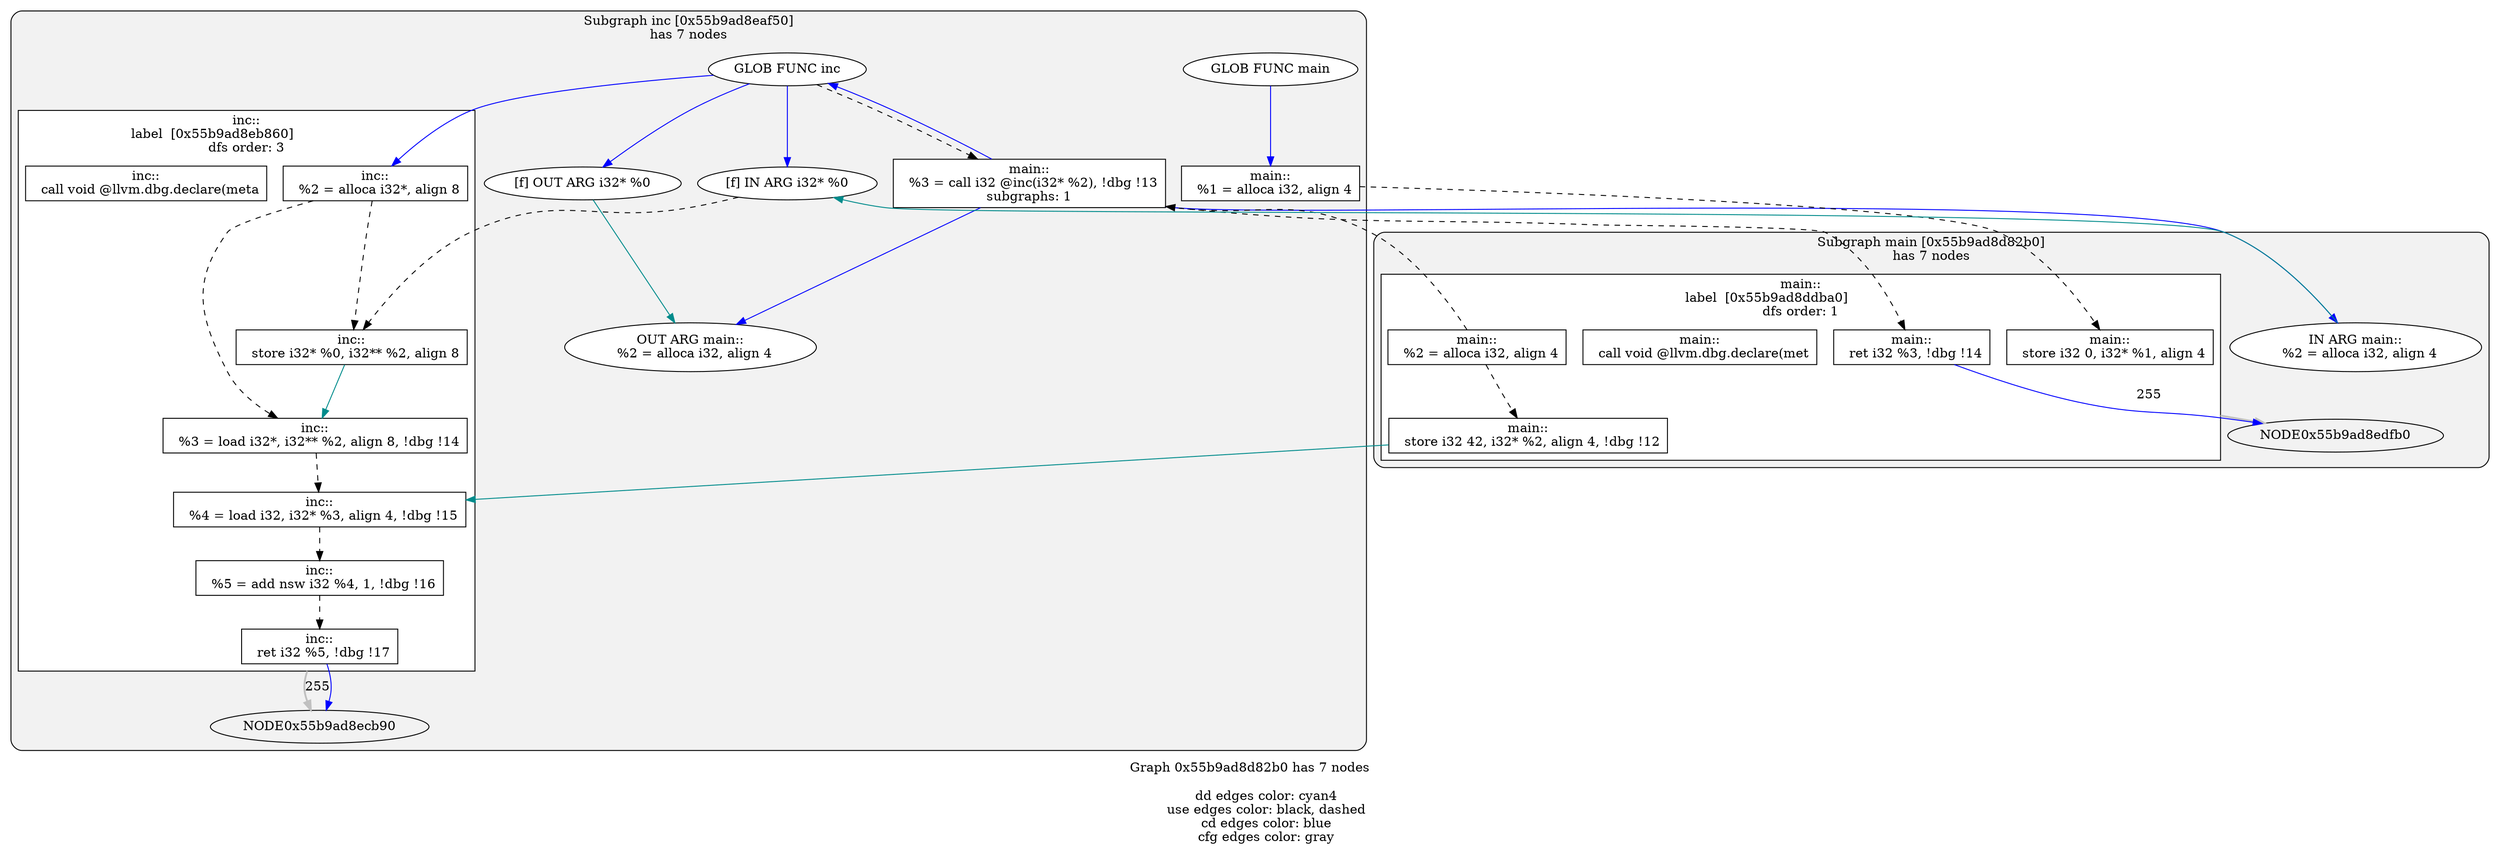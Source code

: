 digraph "DependenceGraph" {
	compound=true label="Graph 0x55b9ad8d82b0 has 7 nodes\n
	dd edges color: cyan4
	use edges color: black, dashed
	cd edges color: blue
	cfg edges color: gray"

	/* subgraph 0x55b9ad8eaf50 nodes */
	subgraph cluster_0x55b9ad8eaf50 {
		style="filled, rounded" fillcolor=gray95
		label="Subgraph inc [0x55b9ad8eaf50]\nhas 7 nodes
"
		NODE0x55b9ad8eb380 [label="[f] IN ARG i32* %0" style=filled fillcolor=white]
		/* -- node 0x55b9ad8e0e30
		 * ------------------------------------------- */
		/* DD edges */
		/* USE edges */
		NODE0x55b9ad8eb380 -> NODE0x55b9ad8ebcd0 [color="black" rank=max style="dashed"]
		/* CD edges */
		/* ID edges */
		NODE0x55b9ad8eb580 [label="[f] OUT ARG i32* %0" style=filled fillcolor=white]
		/* -- node 0x55b9ad8e0e30
		 * ------------------------------------------- */
		/* DD edges */
		NODE0x55b9ad8eb580 -> NODE0x55b9ad8ed870 [color="cyan4" rank=max]
		/* USE edges */
		/* CD edges */
		/* ID edges */
		/* Basic Block inc::
label  [0x55b9ad8eb860] */
		subgraph cluster_bb_0x55b9ad8eb860 {
			style=filled fillcolor=white
			label="inc::
label  [0x55b9ad8eb860]		\ndfs order: 3"
			NODE0x55b9ad8eba70 [shape=rect label="0x55b9ad8dc140"]
			NODE0x55b9ad8ebcd0 [shape=rect label="0x55b9ad8e19f0"]
			NODE0x55b9ad8ebf30 [shape=rect label="0x55b9ad8d3d50"]
			NODE0x55b9ad8ec1c0 [shape=rect label="0x55b9ad8dc1b0"]
			NODE0x55b9ad8ec420 [shape=rect label="0x55b9ad8dc250"]
			NODE0x55b9ad8ec680 [shape=rect label="0x55b9ad8e1b70"]
			NODE0x55b9ad8ec8e0 [shape=rect label="0x55b9ad8dc2c0"]
		} /* cluster_bb_0x55b9ad8eb860 */

	NODE0x55b9ad8ec8e0 -> NODE0x55b9ad8ecb90 [penwidth=2 label="255"  ltail=cluster_bb_0x55b9ad8eb860  lhead=cluster_bb_0x55b9ad8ecd90  color="gray"]
		NODE0x55b9ad8ebf30 [label="inc::
  call void @llvm.dbg.declare(meta" labelURL="pargs.c:1:14" style=filled fillcolor=white]
		/* -- node 0x55b9ad8d3d50
		 * ------------------------------------------- */
		/* DD edges */
		/* USE edges */
		/* CD edges */
		/* ID edges */
		NODE0x55b9ad8eba70 [label="inc::
  %2 = alloca i32*, align 8" style=filled fillcolor=white]
		/* -- node 0x55b9ad8dc140
		 * ------------------------------------------- */
		/* DD edges */
		/* USE edges */
		NODE0x55b9ad8eba70 -> NODE0x55b9ad8ebcd0 [color="black" rank=max style="dashed"]
		NODE0x55b9ad8eba70 -> NODE0x55b9ad8ec1c0 [color="black" rank=max style="dashed"]
		/* CD edges */
		/* ID edges */
		NODE0x55b9ad8ec1c0 [label="inc::
  %3 = load i32*, i32** %2, align 8, !dbg !14" labelURL="pargs.c:3:13" style=filled fillcolor=white]
		/* -- node 0x55b9ad8dc1b0
		 * ------------------------------------------- */
		/* DD edges */
		/* USE edges */
		NODE0x55b9ad8ec1c0 -> NODE0x55b9ad8ec420 [color="black" rank=max style="dashed"]
		/* CD edges */
		/* ID edges */
		NODE0x55b9ad8ec420 [label="inc::
  %4 = load i32, i32* %3, align 4, !dbg !15" labelURL="pargs.c:3:12" style=filled fillcolor=white]
		/* -- node 0x55b9ad8dc250
		 * ------------------------------------------- */
		/* DD edges */
		/* USE edges */
		NODE0x55b9ad8ec420 -> NODE0x55b9ad8ec680 [color="black" rank=max style="dashed"]
		/* CD edges */
		/* ID edges */
		NODE0x55b9ad8ec8e0 [label="inc::
  ret i32 %5, !dbg !17" labelURL="pargs.c:3:5" style=filled fillcolor=white]
		/* -- node 0x55b9ad8dc2c0
		 * ------------------------------------------- */
		/* DD edges */
		/* USE edges */
		/* CD edges */
		NODE0x55b9ad8ec8e0 -> NODE0x55b9ad8ecb90 [color="blue"]
		/* ID edges */
		NODE0x55b9ad8ebcd0 [label="inc::
  store i32* %0, i32** %2, align 8" style=filled fillcolor=white]
		/* -- node 0x55b9ad8e19f0
		 * ------------------------------------------- */
		/* DD edges */
		NODE0x55b9ad8ebcd0 -> NODE0x55b9ad8ec1c0 [color="cyan4" rank=max]
		/* USE edges */
		/* CD edges */
		/* ID edges */
		NODE0x55b9ad8ec680 [label="inc::
  %5 = add nsw i32 %4, 1, !dbg !16" labelURL="pargs.c:3:14" style=filled fillcolor=white]
		/* -- node 0x55b9ad8e1b70
		 * ------------------------------------------- */
		/* DD edges */
		/* USE edges */
		NODE0x55b9ad8ec680 -> NODE0x55b9ad8ec8e0 [color="black" rank=max style="dashed"]
		/* CD edges */
		/* ID edges */
		NODE0x55b9ad8eb0f0 [label="GLOB FUNC inc" style=filled fillcolor=white]
		/* -- node 0x55b9ad8aa6f8
		 * ------------------------------------------- */
		/* DD edges */
		/* USE edges */
		NODE0x55b9ad8eb0f0 -> NODE0x55b9ad8eacb0 [color="black" rank=max style="dashed"]
		/* CD edges */
		NODE0x55b9ad8eb0f0 -> NODE0x55b9ad8eb380 [color="blue"]
		NODE0x55b9ad8eb0f0 -> NODE0x55b9ad8eb580 [color="blue"]
		NODE0x55b9ad8eb0f0 -> NODE0x55b9ad8eba70 [color="blue"]
		/* ID edges */
		NODE0x55b9ad8e9e90 [label="GLOB FUNC main" style=filled fillcolor=white]
		/* -- node 0x55b9ad8aa938
		 * ------------------------------------------- */
		/* DD edges */
		/* USE edges */
		/* CD edges */
		NODE0x55b9ad8e9e90 -> NODE0x55b9ad8ea0d0 [color="blue"]
		/* ID edges */
	}
	/* subgraph 0x55b9ad8d82b0 nodes */
	subgraph cluster_0x55b9ad8d82b0 {
		style="filled, rounded" fillcolor=gray95
		label="Subgraph main [0x55b9ad8d82b0]\nhas 7 nodes
"
		/* Basic Block main::
label  [0x55b9ad8ddba0] */
		subgraph cluster_bb_0x55b9ad8ddba0 {
			style=filled fillcolor=white
			label="main::
label  [0x55b9ad8ddba0]		\ndfs order: 1"
			NODE0x55b9ad8ea0d0 [shape=rect label="0x55b9ad8dc330"]
			NODE0x55b9ad8ea330 [shape=rect label="0x55b9ad8e2b60"]
			NODE0x55b9ad8ea590 [shape=rect label="0x55b9ad8e2bf0"]
			NODE0x55b9ad8ea7f0 [shape=rect label="0x55b9ad8878f0"]
			NODE0x55b9ad8eaa50 [shape=rect label="0x55b9ad8e2ce0"]
			NODE0x55b9ad8eacb0 [shape=rect label="0x55b9ad8e2d70"]
			NODE0x55b9ad8edd00 [shape=rect label="0x55b9ad8e2e20"]
		} /* cluster_bb_0x55b9ad8ddba0 */

	NODE0x55b9ad8edd00 -> NODE0x55b9ad8edfb0 [penwidth=2 label="255"  ltail=cluster_bb_0x55b9ad8ddba0  lhead=cluster_bb_0x55b9ad8ee1b0  color="gray"]
		NODE0x55b9ad8ea7f0 [label="main::
  call void @llvm.dbg.declare(met" labelURL="pargs.c:8:9" style=filled fillcolor=white]
		/* -- node 0x55b9ad8878f0
		 * ------------------------------------------- */
		/* DD edges */
		/* USE edges */
		/* CD edges */
		/* ID edges */
		NODE0x55b9ad8ea0d0 [label="main::
  %1 = alloca i32, align 4" style=filled fillcolor=white]
		/* -- node 0x55b9ad8dc330
		 * ------------------------------------------- */
		/* DD edges */
		/* USE edges */
		NODE0x55b9ad8ea0d0 -> NODE0x55b9ad8ea590 [color="black" rank=max style="dashed"]
		/* CD edges */
		/* ID edges */
		NODE0x55b9ad8ea330 [label="main::
  %2 = alloca i32, align 4" style=filled fillcolor=white]
		/* -- node 0x55b9ad8e2b60
		 * ------------------------------------------- */
		/* DD edges */
		/* USE edges */
		NODE0x55b9ad8ea330 -> NODE0x55b9ad8eaa50 [color="black" rank=max style="dashed"]
		NODE0x55b9ad8ea330 -> NODE0x55b9ad8eacb0 [color="black" rank=max style="dashed"]
		/* CD edges */
		/* ID edges */
		NODE0x55b9ad8ea590 [label="main::
  store i32 0, i32* %1, align 4" style=filled fillcolor=white]
		/* -- node 0x55b9ad8e2bf0
		 * ------------------------------------------- */
		/* DD edges */
		/* USE edges */
		/* CD edges */
		/* ID edges */
		NODE0x55b9ad8eaa50 [label="main::
  store i32 42, i32* %2, align 4, !dbg !12" labelURL="pargs.c:8:9" style=filled fillcolor=white]
		/* -- node 0x55b9ad8e2ce0
		 * ------------------------------------------- */
		/* DD edges */
		NODE0x55b9ad8eaa50 -> NODE0x55b9ad8ec420 [color="cyan4" rank=max]
		/* USE edges */
		/* CD edges */
		/* ID edges */
		NODE0x55b9ad8eacb0 [label="main::
  %3 = call i32 @inc(i32* %2), !dbg !13\nsubgraphs: 1" labelURL="pargs.c:10:12" style=filled fillcolor=white]
		NODE0x55b9ad8ed670 [label="IN ARG main::
  %2 = alloca i32, align 4" style=filled fillcolor=white]
		/* -- node 0x55b9ad8e2b60
		 * ------------------------------------------- */
		/* DD edges */
		NODE0x55b9ad8ed670 -> NODE0x55b9ad8eb380 [color="cyan4" rank=max]
		/* USE edges */
		/* CD edges */
		/* ID edges */
		NODE0x55b9ad8ed870 [label="OUT ARG main::
  %2 = alloca i32, align 4" style=filled fillcolor=white]
		/* -- node 0x55b9ad8e2b60
		 * ------------------------------------------- */
		/* DD edges */
		/* USE edges */
		/* CD edges */
		/* ID edges */
		/* -- node 0x55b9ad8e2d70
		 * ------------------------------------------- */
		/* DD edges */
		/* USE edges */
		NODE0x55b9ad8eacb0 -> NODE0x55b9ad8edd00 [color="black" rank=max style="dashed"]
		/* CD edges */
		NODE0x55b9ad8eacb0 -> NODE0x55b9ad8eb0f0 [color="blue"]
		NODE0x55b9ad8eacb0 -> NODE0x55b9ad8ed670 [color="blue"]
		NODE0x55b9ad8eacb0 -> NODE0x55b9ad8ed870 [color="blue"]
		/* ID edges */
		NODE0x55b9ad8edd00 [label="main::
  ret i32 %3, !dbg !14" labelURL="pargs.c:10:5" style=filled fillcolor=white]
		/* -- node 0x55b9ad8e2e20
		 * ------------------------------------------- */
		/* DD edges */
		/* USE edges */
		/* CD edges */
		NODE0x55b9ad8edd00 -> NODE0x55b9ad8edfb0 [color="blue"]
		/* ID edges */
	}
}
